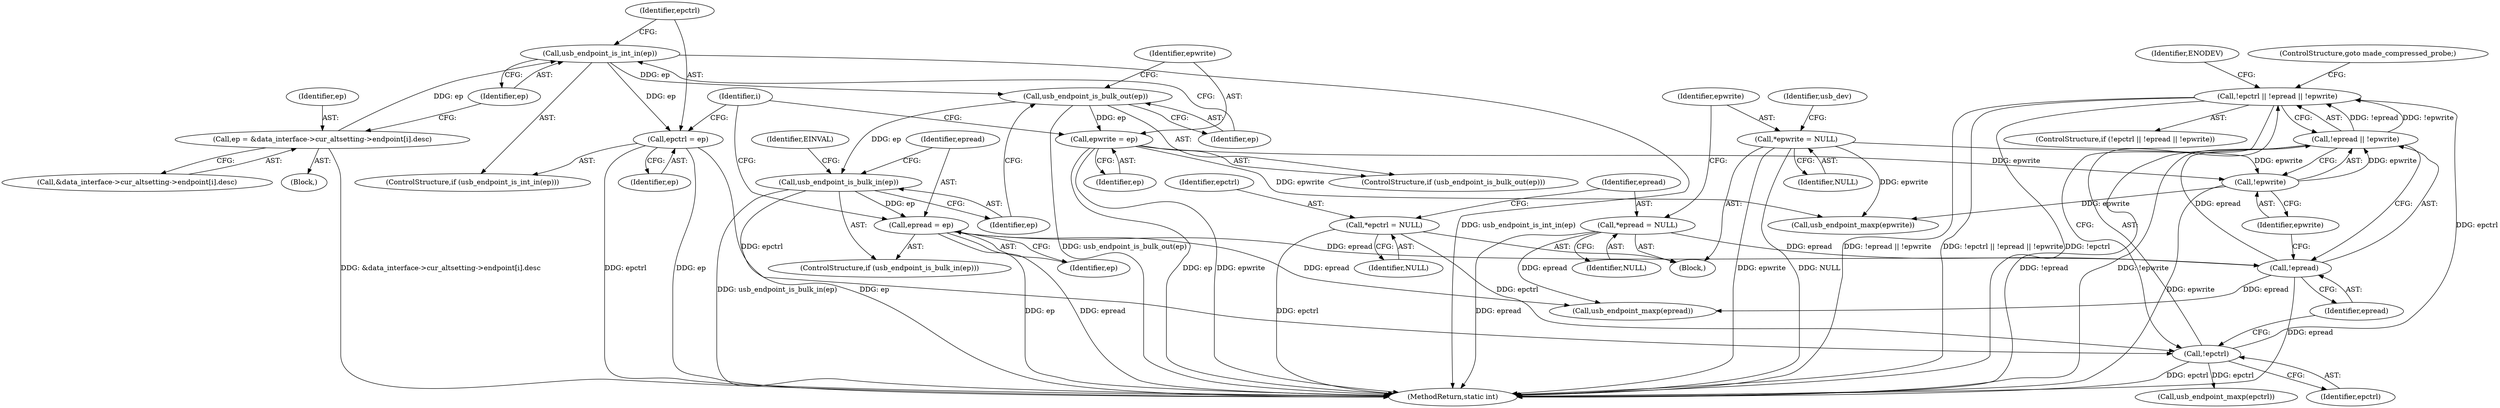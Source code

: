 digraph "0_linux_8835ba4a39cf53f705417b3b3a94eb067673f2c9@API" {
"1000661" [label="(Call,!epctrl || !epread || !epwrite)"];
"1000662" [label="(Call,!epctrl)"];
"1000639" [label="(Call,epctrl = ep)"];
"1000637" [label="(Call,usb_endpoint_is_int_in(ep))"];
"1000624" [label="(Call,ep = &data_interface->cur_altsetting->endpoint[i].desc)"];
"1000150" [label="(Call,*epctrl = NULL)"];
"1000664" [label="(Call,!epread || !epwrite)"];
"1000665" [label="(Call,!epread)"];
"1000154" [label="(Call,*epread = NULL)"];
"1000653" [label="(Call,epread = ep)"];
"1000651" [label="(Call,usb_endpoint_is_bulk_in(ep))"];
"1000644" [label="(Call,usb_endpoint_is_bulk_out(ep))"];
"1000667" [label="(Call,!epwrite)"];
"1000158" [label="(Call,*epwrite = NULL)"];
"1000646" [label="(Call,epwrite = ep)"];
"1000653" [label="(Call,epread = ep)"];
"1000160" [label="(Identifier,NULL)"];
"1000624" [label="(Call,ep = &data_interface->cur_altsetting->endpoint[i].desc)"];
"1000150" [label="(Call,*epctrl = NULL)"];
"1000667" [label="(Call,!epwrite)"];
"1000644" [label="(Call,usb_endpoint_is_bulk_out(ep))"];
"1000156" [label="(Identifier,NULL)"];
"1000651" [label="(Call,usb_endpoint_is_bulk_in(ep))"];
"1000673" [label="(ControlStructure,goto made_compressed_probe;)"];
"1000659" [label="(Identifier,EINVAL)"];
"1000158" [label="(Call,*epwrite = NULL)"];
"1000645" [label="(Identifier,ep)"];
"1000655" [label="(Identifier,ep)"];
"1000163" [label="(Identifier,usb_dev)"];
"1000850" [label="(Call,usb_endpoint_maxp(epctrl))"];
"1000621" [label="(Identifier,i)"];
"1000155" [label="(Identifier,epread)"];
"1000639" [label="(Call,epctrl = ep)"];
"1000636" [label="(ControlStructure,if (usb_endpoint_is_int_in(ep)))"];
"1000622" [label="(Block,)"];
"1000122" [label="(Block,)"];
"1000641" [label="(Identifier,ep)"];
"1000646" [label="(Call,epwrite = ep)"];
"1000664" [label="(Call,!epread || !epwrite)"];
"1000654" [label="(Identifier,epread)"];
"1000668" [label="(Identifier,epwrite)"];
"1000647" [label="(Identifier,epwrite)"];
"1000660" [label="(ControlStructure,if (!epctrl || !epread || !epwrite))"];
"1000648" [label="(Identifier,ep)"];
"1000625" [label="(Identifier,ep)"];
"1000154" [label="(Call,*epread = NULL)"];
"1000671" [label="(Identifier,ENODEV)"];
"1000661" [label="(Call,!epctrl || !epread || !epwrite)"];
"1000159" [label="(Identifier,epwrite)"];
"1000873" [label="(Call,usb_endpoint_maxp(epwrite))"];
"1000650" [label="(ControlStructure,if (usb_endpoint_is_bulk_in(ep)))"];
"1000666" [label="(Identifier,epread)"];
"1000855" [label="(Call,usb_endpoint_maxp(epread))"];
"1000652" [label="(Identifier,ep)"];
"1000637" [label="(Call,usb_endpoint_is_int_in(ep))"];
"1000663" [label="(Identifier,epctrl)"];
"1000626" [label="(Call,&data_interface->cur_altsetting->endpoint[i].desc)"];
"1000151" [label="(Identifier,epctrl)"];
"1000152" [label="(Identifier,NULL)"];
"1000638" [label="(Identifier,ep)"];
"1000643" [label="(ControlStructure,if (usb_endpoint_is_bulk_out(ep)))"];
"1000665" [label="(Call,!epread)"];
"1000640" [label="(Identifier,epctrl)"];
"1000662" [label="(Call,!epctrl)"];
"1001615" [label="(MethodReturn,static int)"];
"1000661" -> "1000660"  [label="AST: "];
"1000661" -> "1000662"  [label="CFG: "];
"1000661" -> "1000664"  [label="CFG: "];
"1000662" -> "1000661"  [label="AST: "];
"1000664" -> "1000661"  [label="AST: "];
"1000671" -> "1000661"  [label="CFG: "];
"1000673" -> "1000661"  [label="CFG: "];
"1000661" -> "1001615"  [label="DDG: !epread || !epwrite"];
"1000661" -> "1001615"  [label="DDG: !epctrl || !epread || !epwrite"];
"1000661" -> "1001615"  [label="DDG: !epctrl"];
"1000662" -> "1000661"  [label="DDG: epctrl"];
"1000664" -> "1000661"  [label="DDG: !epread"];
"1000664" -> "1000661"  [label="DDG: !epwrite"];
"1000662" -> "1000663"  [label="CFG: "];
"1000663" -> "1000662"  [label="AST: "];
"1000666" -> "1000662"  [label="CFG: "];
"1000662" -> "1001615"  [label="DDG: epctrl"];
"1000639" -> "1000662"  [label="DDG: epctrl"];
"1000150" -> "1000662"  [label="DDG: epctrl"];
"1000662" -> "1000850"  [label="DDG: epctrl"];
"1000639" -> "1000636"  [label="AST: "];
"1000639" -> "1000641"  [label="CFG: "];
"1000640" -> "1000639"  [label="AST: "];
"1000641" -> "1000639"  [label="AST: "];
"1000621" -> "1000639"  [label="CFG: "];
"1000639" -> "1001615"  [label="DDG: ep"];
"1000639" -> "1001615"  [label="DDG: epctrl"];
"1000637" -> "1000639"  [label="DDG: ep"];
"1000637" -> "1000636"  [label="AST: "];
"1000637" -> "1000638"  [label="CFG: "];
"1000638" -> "1000637"  [label="AST: "];
"1000640" -> "1000637"  [label="CFG: "];
"1000645" -> "1000637"  [label="CFG: "];
"1000637" -> "1001615"  [label="DDG: usb_endpoint_is_int_in(ep)"];
"1000624" -> "1000637"  [label="DDG: ep"];
"1000637" -> "1000644"  [label="DDG: ep"];
"1000624" -> "1000622"  [label="AST: "];
"1000624" -> "1000626"  [label="CFG: "];
"1000625" -> "1000624"  [label="AST: "];
"1000626" -> "1000624"  [label="AST: "];
"1000638" -> "1000624"  [label="CFG: "];
"1000624" -> "1001615"  [label="DDG: &data_interface->cur_altsetting->endpoint[i].desc"];
"1000150" -> "1000122"  [label="AST: "];
"1000150" -> "1000152"  [label="CFG: "];
"1000151" -> "1000150"  [label="AST: "];
"1000152" -> "1000150"  [label="AST: "];
"1000155" -> "1000150"  [label="CFG: "];
"1000150" -> "1001615"  [label="DDG: epctrl"];
"1000664" -> "1000665"  [label="CFG: "];
"1000664" -> "1000667"  [label="CFG: "];
"1000665" -> "1000664"  [label="AST: "];
"1000667" -> "1000664"  [label="AST: "];
"1000664" -> "1001615"  [label="DDG: !epread"];
"1000664" -> "1001615"  [label="DDG: !epwrite"];
"1000665" -> "1000664"  [label="DDG: epread"];
"1000667" -> "1000664"  [label="DDG: epwrite"];
"1000665" -> "1000666"  [label="CFG: "];
"1000666" -> "1000665"  [label="AST: "];
"1000668" -> "1000665"  [label="CFG: "];
"1000665" -> "1001615"  [label="DDG: epread"];
"1000154" -> "1000665"  [label="DDG: epread"];
"1000653" -> "1000665"  [label="DDG: epread"];
"1000665" -> "1000855"  [label="DDG: epread"];
"1000154" -> "1000122"  [label="AST: "];
"1000154" -> "1000156"  [label="CFG: "];
"1000155" -> "1000154"  [label="AST: "];
"1000156" -> "1000154"  [label="AST: "];
"1000159" -> "1000154"  [label="CFG: "];
"1000154" -> "1001615"  [label="DDG: epread"];
"1000154" -> "1000855"  [label="DDG: epread"];
"1000653" -> "1000650"  [label="AST: "];
"1000653" -> "1000655"  [label="CFG: "];
"1000654" -> "1000653"  [label="AST: "];
"1000655" -> "1000653"  [label="AST: "];
"1000621" -> "1000653"  [label="CFG: "];
"1000653" -> "1001615"  [label="DDG: ep"];
"1000653" -> "1001615"  [label="DDG: epread"];
"1000651" -> "1000653"  [label="DDG: ep"];
"1000653" -> "1000855"  [label="DDG: epread"];
"1000651" -> "1000650"  [label="AST: "];
"1000651" -> "1000652"  [label="CFG: "];
"1000652" -> "1000651"  [label="AST: "];
"1000654" -> "1000651"  [label="CFG: "];
"1000659" -> "1000651"  [label="CFG: "];
"1000651" -> "1001615"  [label="DDG: usb_endpoint_is_bulk_in(ep)"];
"1000651" -> "1001615"  [label="DDG: ep"];
"1000644" -> "1000651"  [label="DDG: ep"];
"1000644" -> "1000643"  [label="AST: "];
"1000644" -> "1000645"  [label="CFG: "];
"1000645" -> "1000644"  [label="AST: "];
"1000647" -> "1000644"  [label="CFG: "];
"1000652" -> "1000644"  [label="CFG: "];
"1000644" -> "1001615"  [label="DDG: usb_endpoint_is_bulk_out(ep)"];
"1000644" -> "1000646"  [label="DDG: ep"];
"1000667" -> "1000668"  [label="CFG: "];
"1000668" -> "1000667"  [label="AST: "];
"1000667" -> "1001615"  [label="DDG: epwrite"];
"1000158" -> "1000667"  [label="DDG: epwrite"];
"1000646" -> "1000667"  [label="DDG: epwrite"];
"1000667" -> "1000873"  [label="DDG: epwrite"];
"1000158" -> "1000122"  [label="AST: "];
"1000158" -> "1000160"  [label="CFG: "];
"1000159" -> "1000158"  [label="AST: "];
"1000160" -> "1000158"  [label="AST: "];
"1000163" -> "1000158"  [label="CFG: "];
"1000158" -> "1001615"  [label="DDG: epwrite"];
"1000158" -> "1001615"  [label="DDG: NULL"];
"1000158" -> "1000873"  [label="DDG: epwrite"];
"1000646" -> "1000643"  [label="AST: "];
"1000646" -> "1000648"  [label="CFG: "];
"1000647" -> "1000646"  [label="AST: "];
"1000648" -> "1000646"  [label="AST: "];
"1000621" -> "1000646"  [label="CFG: "];
"1000646" -> "1001615"  [label="DDG: epwrite"];
"1000646" -> "1001615"  [label="DDG: ep"];
"1000646" -> "1000873"  [label="DDG: epwrite"];
}
